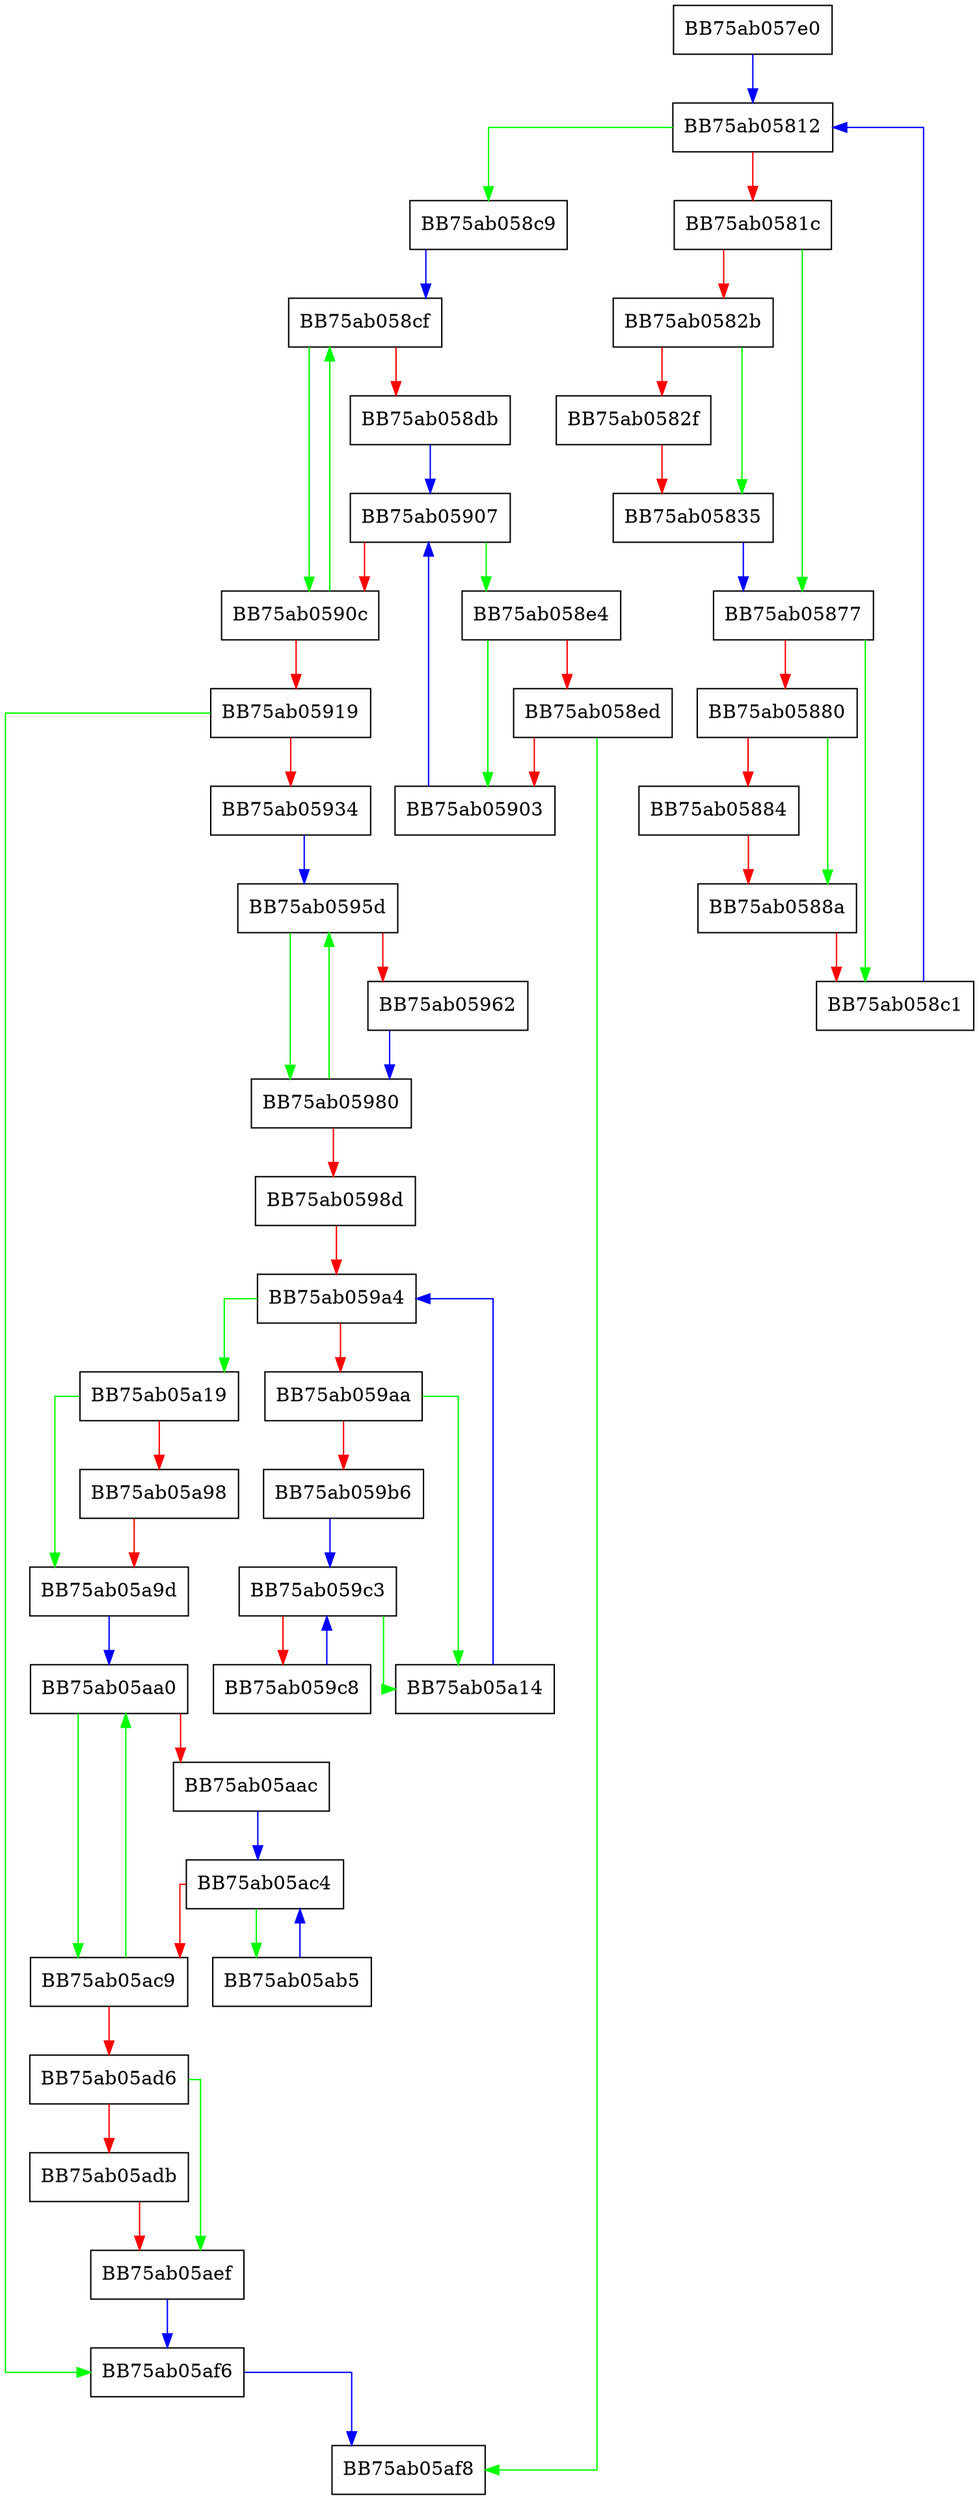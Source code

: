 digraph LoadComplete {
  node [shape="box"];
  graph [splines=ortho];
  BB75ab057e0 -> BB75ab05812 [color="blue"];
  BB75ab05812 -> BB75ab058c9 [color="green"];
  BB75ab05812 -> BB75ab0581c [color="red"];
  BB75ab0581c -> BB75ab05877 [color="green"];
  BB75ab0581c -> BB75ab0582b [color="red"];
  BB75ab0582b -> BB75ab05835 [color="green"];
  BB75ab0582b -> BB75ab0582f [color="red"];
  BB75ab0582f -> BB75ab05835 [color="red"];
  BB75ab05835 -> BB75ab05877 [color="blue"];
  BB75ab05877 -> BB75ab058c1 [color="green"];
  BB75ab05877 -> BB75ab05880 [color="red"];
  BB75ab05880 -> BB75ab0588a [color="green"];
  BB75ab05880 -> BB75ab05884 [color="red"];
  BB75ab05884 -> BB75ab0588a [color="red"];
  BB75ab0588a -> BB75ab058c1 [color="red"];
  BB75ab058c1 -> BB75ab05812 [color="blue"];
  BB75ab058c9 -> BB75ab058cf [color="blue"];
  BB75ab058cf -> BB75ab0590c [color="green"];
  BB75ab058cf -> BB75ab058db [color="red"];
  BB75ab058db -> BB75ab05907 [color="blue"];
  BB75ab058e4 -> BB75ab05903 [color="green"];
  BB75ab058e4 -> BB75ab058ed [color="red"];
  BB75ab058ed -> BB75ab05af8 [color="green"];
  BB75ab058ed -> BB75ab05903 [color="red"];
  BB75ab05903 -> BB75ab05907 [color="blue"];
  BB75ab05907 -> BB75ab058e4 [color="green"];
  BB75ab05907 -> BB75ab0590c [color="red"];
  BB75ab0590c -> BB75ab058cf [color="green"];
  BB75ab0590c -> BB75ab05919 [color="red"];
  BB75ab05919 -> BB75ab05af6 [color="green"];
  BB75ab05919 -> BB75ab05934 [color="red"];
  BB75ab05934 -> BB75ab0595d [color="blue"];
  BB75ab0595d -> BB75ab05980 [color="green"];
  BB75ab0595d -> BB75ab05962 [color="red"];
  BB75ab05962 -> BB75ab05980 [color="blue"];
  BB75ab05980 -> BB75ab0595d [color="green"];
  BB75ab05980 -> BB75ab0598d [color="red"];
  BB75ab0598d -> BB75ab059a4 [color="red"];
  BB75ab059a4 -> BB75ab05a19 [color="green"];
  BB75ab059a4 -> BB75ab059aa [color="red"];
  BB75ab059aa -> BB75ab05a14 [color="green"];
  BB75ab059aa -> BB75ab059b6 [color="red"];
  BB75ab059b6 -> BB75ab059c3 [color="blue"];
  BB75ab059c3 -> BB75ab05a14 [color="green"];
  BB75ab059c3 -> BB75ab059c8 [color="red"];
  BB75ab059c8 -> BB75ab059c3 [color="blue"];
  BB75ab05a14 -> BB75ab059a4 [color="blue"];
  BB75ab05a19 -> BB75ab05a9d [color="green"];
  BB75ab05a19 -> BB75ab05a98 [color="red"];
  BB75ab05a98 -> BB75ab05a9d [color="red"];
  BB75ab05a9d -> BB75ab05aa0 [color="blue"];
  BB75ab05aa0 -> BB75ab05ac9 [color="green"];
  BB75ab05aa0 -> BB75ab05aac [color="red"];
  BB75ab05aac -> BB75ab05ac4 [color="blue"];
  BB75ab05ab5 -> BB75ab05ac4 [color="blue"];
  BB75ab05ac4 -> BB75ab05ab5 [color="green"];
  BB75ab05ac4 -> BB75ab05ac9 [color="red"];
  BB75ab05ac9 -> BB75ab05aa0 [color="green"];
  BB75ab05ac9 -> BB75ab05ad6 [color="red"];
  BB75ab05ad6 -> BB75ab05aef [color="green"];
  BB75ab05ad6 -> BB75ab05adb [color="red"];
  BB75ab05adb -> BB75ab05aef [color="red"];
  BB75ab05aef -> BB75ab05af6 [color="blue"];
  BB75ab05af6 -> BB75ab05af8 [color="blue"];
}